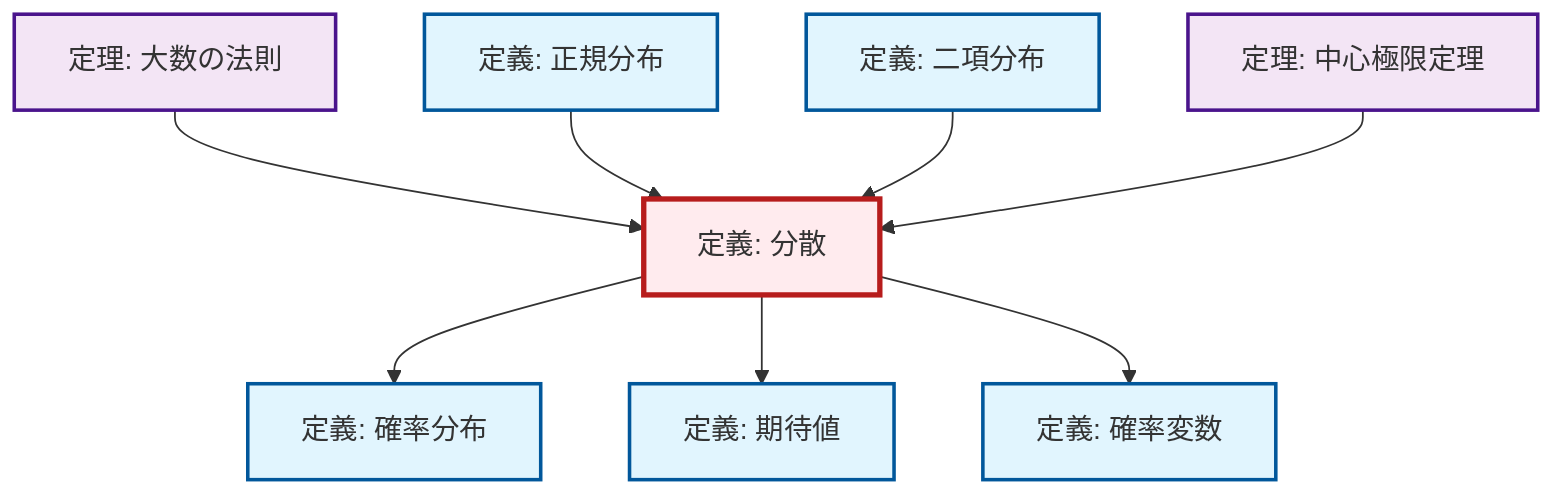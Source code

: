 graph TD
    classDef definition fill:#e1f5fe,stroke:#01579b,stroke-width:2px
    classDef theorem fill:#f3e5f5,stroke:#4a148c,stroke-width:2px
    classDef axiom fill:#fff3e0,stroke:#e65100,stroke-width:2px
    classDef example fill:#e8f5e9,stroke:#1b5e20,stroke-width:2px
    classDef current fill:#ffebee,stroke:#b71c1c,stroke-width:3px
    def-variance["定義: 分散"]:::definition
    def-random-variable["定義: 確率変数"]:::definition
    thm-law-of-large-numbers["定理: 大数の法則"]:::theorem
    thm-central-limit["定理: 中心極限定理"]:::theorem
    def-normal-distribution["定義: 正規分布"]:::definition
    def-binomial-distribution["定義: 二項分布"]:::definition
    def-probability-distribution["定義: 確率分布"]:::definition
    def-expectation["定義: 期待値"]:::definition
    thm-law-of-large-numbers --> def-variance
    def-variance --> def-probability-distribution
    def-variance --> def-expectation
    def-normal-distribution --> def-variance
    def-variance --> def-random-variable
    def-binomial-distribution --> def-variance
    thm-central-limit --> def-variance
    class def-variance current